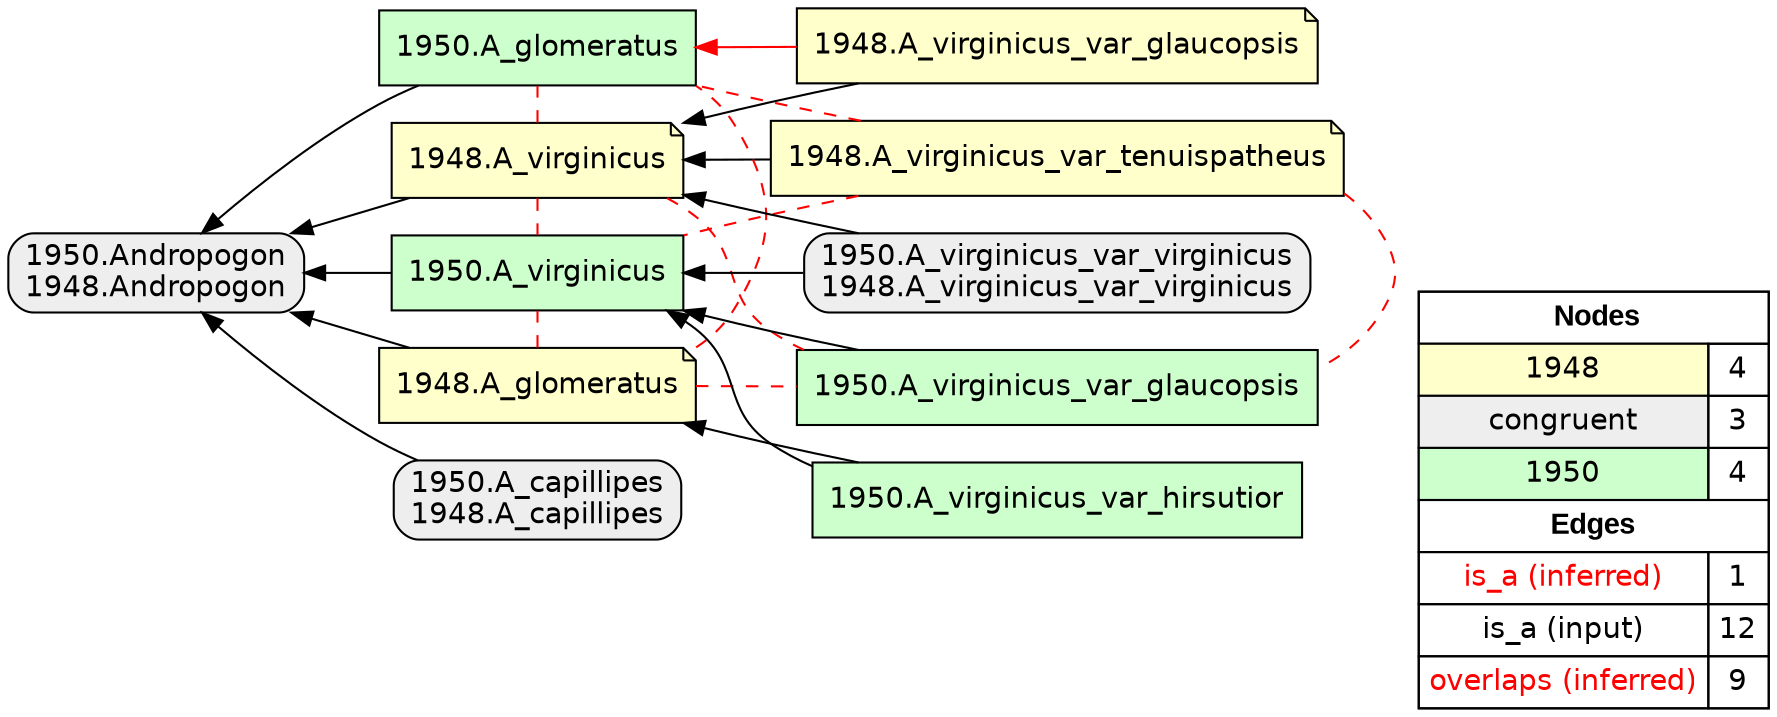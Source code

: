 digraph{
rankdir=RL
node[shape=note style=filled fillcolor="#FFFFCC" fontname="helvetica"] 
"1948.A_virginicus"
"1948.A_virginicus_var_tenuispatheus"
"1948.A_glomeratus"
"1948.A_virginicus_var_glaucopsis"
node[shape=box style="filled,rounded" fillcolor="#EEEEEE" fontname="helvetica"] 
"1950.Andropogon\n1948.Andropogon"
"1950.A_capillipes\n1948.A_capillipes"
"1950.A_virginicus_var_virginicus\n1948.A_virginicus_var_virginicus"
node[shape=box style=filled fillcolor="#CCFFCC" fontname="helvetica"] 
"1950.A_virginicus"
"1950.A_virginicus_var_hirsutior"
"1950.A_virginicus_var_glaucopsis"
"1950.A_glomeratus"
edge[arrowhead=normal style=solid color="#FF0000" constraint=true penwidth=1]
"1948.A_virginicus_var_glaucopsis" -> "1950.A_glomeratus"
edge[arrowhead=normal style=solid color="#000000" constraint=true penwidth=1]
"1950.A_virginicus_var_virginicus\n1948.A_virginicus_var_virginicus" -> "1950.A_virginicus"
"1948.A_virginicus" -> "1950.Andropogon\n1948.Andropogon"
"1950.A_virginicus_var_hirsutior" -> "1948.A_glomeratus"
"1948.A_virginicus_var_tenuispatheus" -> "1948.A_virginicus"
"1948.A_glomeratus" -> "1950.Andropogon\n1948.Andropogon"
"1950.A_glomeratus" -> "1950.Andropogon\n1948.Andropogon"
"1950.A_capillipes\n1948.A_capillipes" -> "1950.Andropogon\n1948.Andropogon"
"1950.A_virginicus" -> "1950.Andropogon\n1948.Andropogon"
"1950.A_virginicus_var_hirsutior" -> "1950.A_virginicus"
"1948.A_virginicus_var_glaucopsis" -> "1948.A_virginicus"
"1950.A_virginicus_var_virginicus\n1948.A_virginicus_var_virginicus" -> "1948.A_virginicus"
"1950.A_virginicus_var_glaucopsis" -> "1950.A_virginicus"
edge[arrowhead=normal style=dotted color="#000000" constraint=true penwidth=1]
edge[arrowhead=none style=dashed color="#FF0000" constraint=false penwidth=1]
"1948.A_virginicus" -> "1950.A_virginicus_var_glaucopsis"
"1948.A_virginicus" -> "1950.A_glomeratus"
"1948.A_glomeratus" -> "1950.A_virginicus_var_glaucopsis"
"1948.A_virginicus_var_tenuispatheus" -> "1950.A_glomeratus"
"1948.A_glomeratus" -> "1950.A_glomeratus"
"1948.A_virginicus_var_tenuispatheus" -> "1950.A_virginicus"
"1948.A_virginicus" -> "1950.A_virginicus"
"1948.A_glomeratus" -> "1950.A_virginicus"
"1948.A_virginicus_var_tenuispatheus" -> "1950.A_virginicus_var_glaucopsis"
node[shape=box] 
{rank=source Legend [fillcolor= white margin=0 label=< 
 <TABLE BORDER="0" CELLBORDER="1" CELLSPACING="0" CELLPADDING="4"> 
<TR> <TD COLSPAN="2"><font face="Arial Black"> Nodes</font></TD> </TR> 
<TR> 
 <TD bgcolor="#FFFFCC" fontname="helvetica">1948</TD> 
 <TD>4</TD> 
 </TR> 
<TR> 
 <TD bgcolor="#EEEEEE" fontname="helvetica">congruent</TD> 
 <TD>3</TD> 
 </TR> 
<TR> 
 <TD bgcolor="#CCFFCC" fontname="helvetica">1950</TD> 
 <TD>4</TD> 
 </TR> 
<TR> <TD COLSPAN="2"><font face = "Arial Black"> Edges </font></TD> </TR> 
<TR> 
 <TD><font color ="#FF0000">is_a (inferred)</font></TD><TD>1</TD>
</TR>
<TR> 
 <TD><font color ="#000000">is_a (input)</font></TD><TD>12</TD>
</TR>
<TR> 
 <TD><font color ="#FF0000">overlaps (inferred)</font></TD><TD>9</TD>
</TR>
</TABLE> 
 >] } 
}
